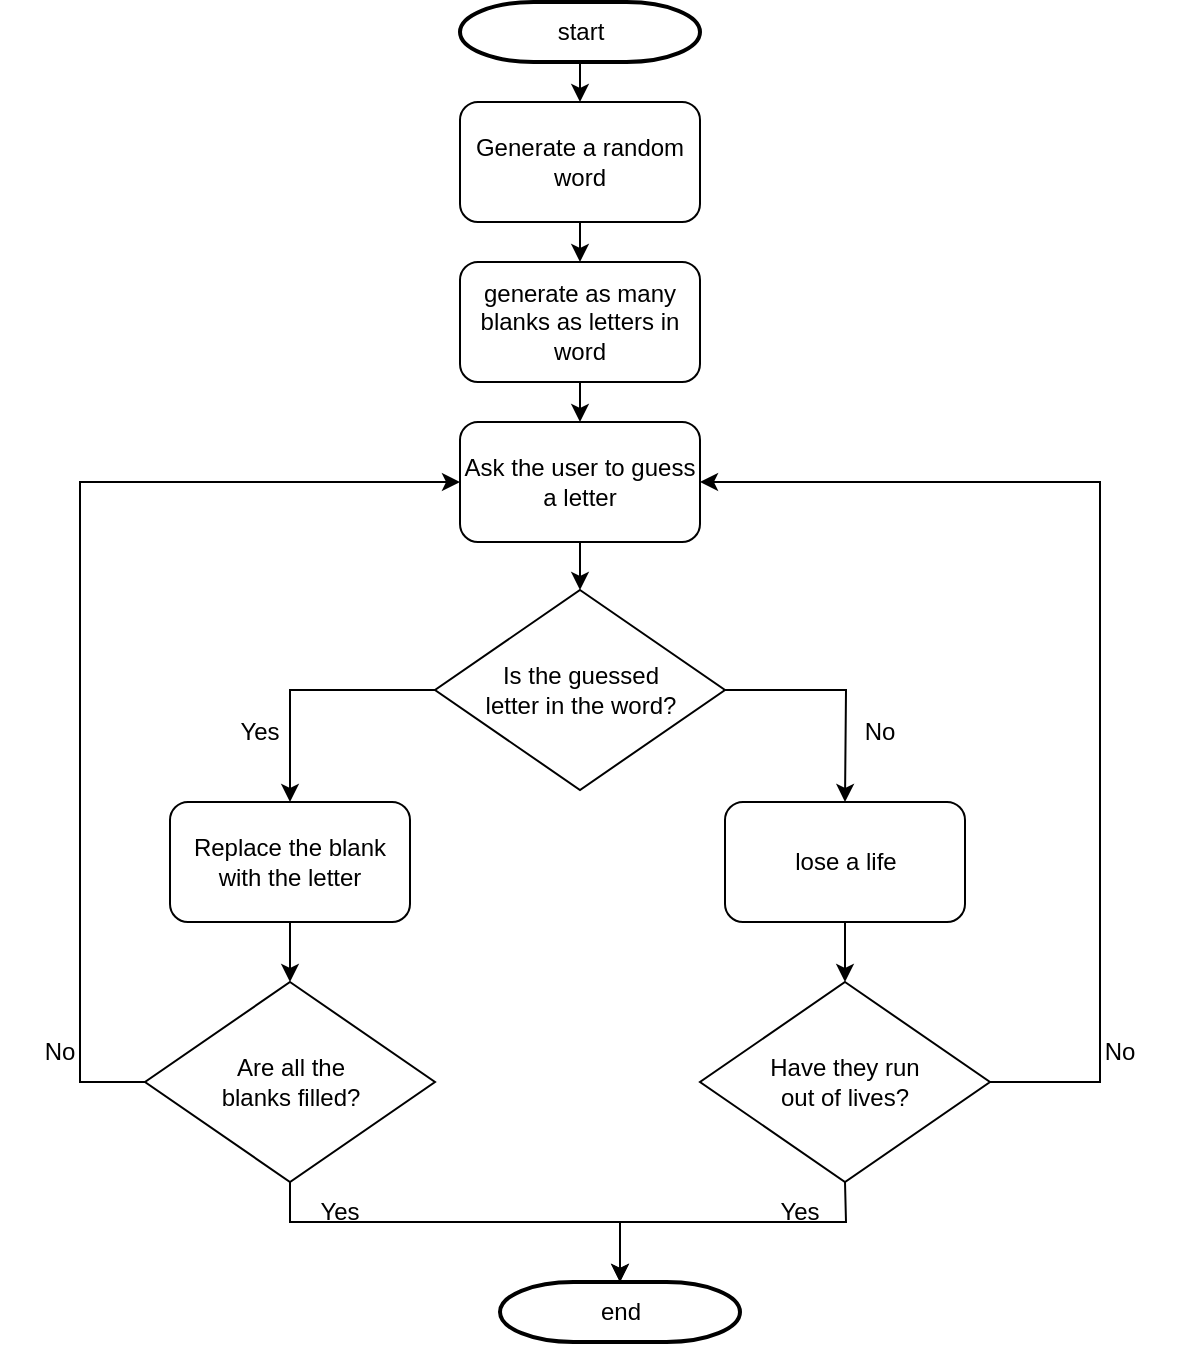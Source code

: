 <mxfile version="20.8.13" type="device"><diagram id="6a731a19-8d31-9384-78a2-239565b7b9f0" name="Page-1"><mxGraphModel dx="1434" dy="804" grid="1" gridSize="10" guides="1" tooltips="1" connect="1" arrows="1" fold="1" page="1" pageScale="1" pageWidth="1169" pageHeight="827" background="none" math="0" shadow="0"><root><mxCell id="0"/><mxCell id="1" parent="0"/><mxCell id="2" value="start" style="shape=mxgraph.flowchart.terminator;strokeWidth=2;gradientColor=none;gradientDirection=north;fontStyle=0;html=1;" parent="1" vertex="1"><mxGeometry x="340" y="20" width="120" height="30" as="geometry"/></mxCell><mxCell id="40" value="end" style="shape=mxgraph.flowchart.terminator;strokeWidth=2;gradientColor=none;gradientDirection=north;fontStyle=0;html=1;" parent="1" vertex="1"><mxGeometry x="360" y="660" width="120" height="30" as="geometry"/></mxCell><mxCell id="baEChKR-_ErrCo44-tJc-55" value="Generate a random word" style="rounded=1;whiteSpace=wrap;html=1;" parent="1" vertex="1"><mxGeometry x="340" y="70" width="120" height="60" as="geometry"/></mxCell><mxCell id="baEChKR-_ErrCo44-tJc-56" value="generate as many blanks as letters in word" style="rounded=1;whiteSpace=wrap;html=1;" parent="1" vertex="1"><mxGeometry x="340" y="150" width="120" height="60" as="geometry"/></mxCell><mxCell id="baEChKR-_ErrCo44-tJc-57" value="Ask the user to guess a letter" style="rounded=1;whiteSpace=wrap;html=1;" parent="1" vertex="1"><mxGeometry x="340" y="230" width="120" height="60" as="geometry"/></mxCell><mxCell id="baEChKR-_ErrCo44-tJc-58" value="" style="endArrow=classic;html=1;rounded=0;exitX=0.5;exitY=1;exitDx=0;exitDy=0;exitPerimeter=0;entryX=0.5;entryY=0;entryDx=0;entryDy=0;" parent="1" source="2" target="baEChKR-_ErrCo44-tJc-55" edge="1"><mxGeometry width="50" height="50" relative="1" as="geometry"><mxPoint x="560" y="390" as="sourcePoint"/><mxPoint x="610" y="340" as="targetPoint"/></mxGeometry></mxCell><mxCell id="baEChKR-_ErrCo44-tJc-59" value="" style="endArrow=classic;html=1;rounded=0;exitX=0.5;exitY=1;exitDx=0;exitDy=0;entryX=0.5;entryY=0;entryDx=0;entryDy=0;" parent="1" source="baEChKR-_ErrCo44-tJc-55" target="baEChKR-_ErrCo44-tJc-56" edge="1"><mxGeometry width="50" height="50" relative="1" as="geometry"><mxPoint x="560" y="390" as="sourcePoint"/><mxPoint x="610" y="340" as="targetPoint"/></mxGeometry></mxCell><mxCell id="baEChKR-_ErrCo44-tJc-60" value="" style="endArrow=classic;html=1;rounded=0;exitX=0.5;exitY=1;exitDx=0;exitDy=0;entryX=0.5;entryY=0;entryDx=0;entryDy=0;" parent="1" source="baEChKR-_ErrCo44-tJc-56" target="baEChKR-_ErrCo44-tJc-57" edge="1"><mxGeometry width="50" height="50" relative="1" as="geometry"><mxPoint x="560" y="390" as="sourcePoint"/><mxPoint x="610" y="340" as="targetPoint"/></mxGeometry></mxCell><mxCell id="baEChKR-_ErrCo44-tJc-61" value="Is the guessed &lt;br&gt;letter&amp;nbsp;in the word?" style="rhombus;whiteSpace=wrap;html=1;" parent="1" vertex="1"><mxGeometry x="327.5" y="314" width="145" height="100" as="geometry"/></mxCell><mxCell id="baEChKR-_ErrCo44-tJc-62" value="" style="endArrow=classic;html=1;rounded=0;exitX=0.5;exitY=1;exitDx=0;exitDy=0;entryX=0.5;entryY=0;entryDx=0;entryDy=0;" parent="1" source="baEChKR-_ErrCo44-tJc-57" target="baEChKR-_ErrCo44-tJc-61" edge="1"><mxGeometry width="50" height="50" relative="1" as="geometry"><mxPoint x="560" y="380" as="sourcePoint"/><mxPoint x="610" y="330" as="targetPoint"/></mxGeometry></mxCell><mxCell id="baEChKR-_ErrCo44-tJc-63" value="lose a life" style="rounded=1;whiteSpace=wrap;html=1;" parent="1" vertex="1"><mxGeometry x="472.5" y="420" width="120" height="60" as="geometry"/></mxCell><mxCell id="baEChKR-_ErrCo44-tJc-64" value="Replace the blank with the letter" style="rounded=1;whiteSpace=wrap;html=1;" parent="1" vertex="1"><mxGeometry x="195" y="420" width="120" height="60" as="geometry"/></mxCell><mxCell id="baEChKR-_ErrCo44-tJc-67" value="Have they run&lt;br&gt;out of lives?" style="rhombus;whiteSpace=wrap;html=1;" parent="1" vertex="1"><mxGeometry x="460" y="510" width="145" height="100" as="geometry"/></mxCell><mxCell id="baEChKR-_ErrCo44-tJc-68" value="Are all the &lt;br&gt;blanks filled?" style="rhombus;whiteSpace=wrap;html=1;" parent="1" vertex="1"><mxGeometry x="182.5" y="510" width="145" height="100" as="geometry"/></mxCell><mxCell id="baEChKR-_ErrCo44-tJc-69" value="" style="endArrow=classic;html=1;rounded=0;exitX=1;exitY=0.5;exitDx=0;exitDy=0;entryX=0.5;entryY=0;entryDx=0;entryDy=0;" parent="1" source="baEChKR-_ErrCo44-tJc-61" target="baEChKR-_ErrCo44-tJc-63" edge="1"><mxGeometry width="50" height="50" relative="1" as="geometry"><mxPoint x="560" y="380" as="sourcePoint"/><mxPoint x="610" y="330" as="targetPoint"/><Array as="points"><mxPoint x="533" y="364"/></Array></mxGeometry></mxCell><mxCell id="baEChKR-_ErrCo44-tJc-70" value="" style="endArrow=classic;html=1;rounded=0;exitX=0;exitY=0.5;exitDx=0;exitDy=0;entryX=0.5;entryY=0;entryDx=0;entryDy=0;" parent="1" source="baEChKR-_ErrCo44-tJc-61" target="baEChKR-_ErrCo44-tJc-64" edge="1"><mxGeometry width="50" height="50" relative="1" as="geometry"><mxPoint x="160" y="370" as="sourcePoint"/><mxPoint x="210" y="320" as="targetPoint"/><Array as="points"><mxPoint x="255" y="364"/></Array></mxGeometry></mxCell><mxCell id="baEChKR-_ErrCo44-tJc-72" value="Yes" style="text;html=1;strokeColor=none;fillColor=none;align=center;verticalAlign=middle;whiteSpace=wrap;rounded=0;" parent="1" vertex="1"><mxGeometry x="210" y="370" width="60" height="30" as="geometry"/></mxCell><mxCell id="baEChKR-_ErrCo44-tJc-73" value="No" style="text;html=1;strokeColor=none;fillColor=none;align=center;verticalAlign=middle;whiteSpace=wrap;rounded=0;" parent="1" vertex="1"><mxGeometry x="520" y="370" width="60" height="30" as="geometry"/></mxCell><mxCell id="baEChKR-_ErrCo44-tJc-74" value="" style="endArrow=classic;html=1;rounded=0;exitX=0.5;exitY=1;exitDx=0;exitDy=0;entryX=0.5;entryY=0;entryDx=0;entryDy=0;" parent="1" source="baEChKR-_ErrCo44-tJc-64" target="baEChKR-_ErrCo44-tJc-68" edge="1"><mxGeometry width="50" height="50" relative="1" as="geometry"><mxPoint x="370" y="550" as="sourcePoint"/><mxPoint x="420" y="500" as="targetPoint"/></mxGeometry></mxCell><mxCell id="baEChKR-_ErrCo44-tJc-75" value="" style="endArrow=classic;html=1;rounded=0;exitX=0.5;exitY=1;exitDx=0;exitDy=0;entryX=0.5;entryY=0;entryDx=0;entryDy=0;" parent="1" source="baEChKR-_ErrCo44-tJc-63" target="baEChKR-_ErrCo44-tJc-67" edge="1"><mxGeometry width="50" height="50" relative="1" as="geometry"><mxPoint x="370" y="550" as="sourcePoint"/><mxPoint x="420" y="500" as="targetPoint"/></mxGeometry></mxCell><mxCell id="baEChKR-_ErrCo44-tJc-76" value="" style="endArrow=classic;html=1;rounded=0;exitX=0;exitY=0.5;exitDx=0;exitDy=0;entryX=0;entryY=0.5;entryDx=0;entryDy=0;" parent="1" source="baEChKR-_ErrCo44-tJc-68" target="baEChKR-_ErrCo44-tJc-57" edge="1"><mxGeometry width="50" height="50" relative="1" as="geometry"><mxPoint x="140" y="630" as="sourcePoint"/><mxPoint x="150" y="270" as="targetPoint"/><Array as="points"><mxPoint x="150" y="560"/><mxPoint x="150" y="260"/></Array></mxGeometry></mxCell><mxCell id="baEChKR-_ErrCo44-tJc-77" value="" style="endArrow=classic;html=1;rounded=0;entryX=1;entryY=0.5;entryDx=0;entryDy=0;exitX=1;exitY=0.5;exitDx=0;exitDy=0;" parent="1" source="baEChKR-_ErrCo44-tJc-67" target="baEChKR-_ErrCo44-tJc-57" edge="1"><mxGeometry width="50" height="50" relative="1" as="geometry"><mxPoint x="630" y="500" as="sourcePoint"/><mxPoint x="420" y="330" as="targetPoint"/><Array as="points"><mxPoint x="660" y="560"/><mxPoint x="660" y="260"/></Array></mxGeometry></mxCell><mxCell id="baEChKR-_ErrCo44-tJc-78" value="" style="endArrow=classic;html=1;rounded=0;exitX=0.5;exitY=1;exitDx=0;exitDy=0;entryX=0.5;entryY=0;entryDx=0;entryDy=0;entryPerimeter=0;" parent="1" source="baEChKR-_ErrCo44-tJc-68" target="40" edge="1"><mxGeometry width="50" height="50" relative="1" as="geometry"><mxPoint x="370" y="620" as="sourcePoint"/><mxPoint x="420" y="570" as="targetPoint"/><Array as="points"><mxPoint x="255" y="630"/><mxPoint x="420" y="630"/></Array></mxGeometry></mxCell><mxCell id="baEChKR-_ErrCo44-tJc-79" value="" style="endArrow=classic;html=1;rounded=0;exitX=0.5;exitY=1;exitDx=0;exitDy=0;entryX=0.5;entryY=0;entryDx=0;entryDy=0;entryPerimeter=0;" parent="1" source="baEChKR-_ErrCo44-tJc-67" target="40" edge="1"><mxGeometry width="50" height="50" relative="1" as="geometry"><mxPoint x="370" y="620" as="sourcePoint"/><mxPoint x="420" y="570" as="targetPoint"/><Array as="points"><mxPoint x="533" y="630"/><mxPoint x="420" y="630"/></Array></mxGeometry></mxCell><mxCell id="baEChKR-_ErrCo44-tJc-81" value="No" style="text;html=1;strokeColor=none;fillColor=none;align=center;verticalAlign=middle;whiteSpace=wrap;rounded=0;" parent="1" vertex="1"><mxGeometry x="110" y="530" width="60" height="30" as="geometry"/></mxCell><mxCell id="baEChKR-_ErrCo44-tJc-82" value="No" style="text;html=1;strokeColor=none;fillColor=none;align=center;verticalAlign=middle;whiteSpace=wrap;rounded=0;" parent="1" vertex="1"><mxGeometry x="640" y="530" width="60" height="30" as="geometry"/></mxCell><mxCell id="baEChKR-_ErrCo44-tJc-83" value="Yes" style="text;html=1;strokeColor=none;fillColor=none;align=center;verticalAlign=middle;whiteSpace=wrap;rounded=0;" parent="1" vertex="1"><mxGeometry x="250" y="610" width="60" height="30" as="geometry"/></mxCell><mxCell id="baEChKR-_ErrCo44-tJc-84" value="Yes" style="text;html=1;strokeColor=none;fillColor=none;align=center;verticalAlign=middle;whiteSpace=wrap;rounded=0;" parent="1" vertex="1"><mxGeometry x="480" y="610" width="60" height="30" as="geometry"/></mxCell></root></mxGraphModel></diagram></mxfile>